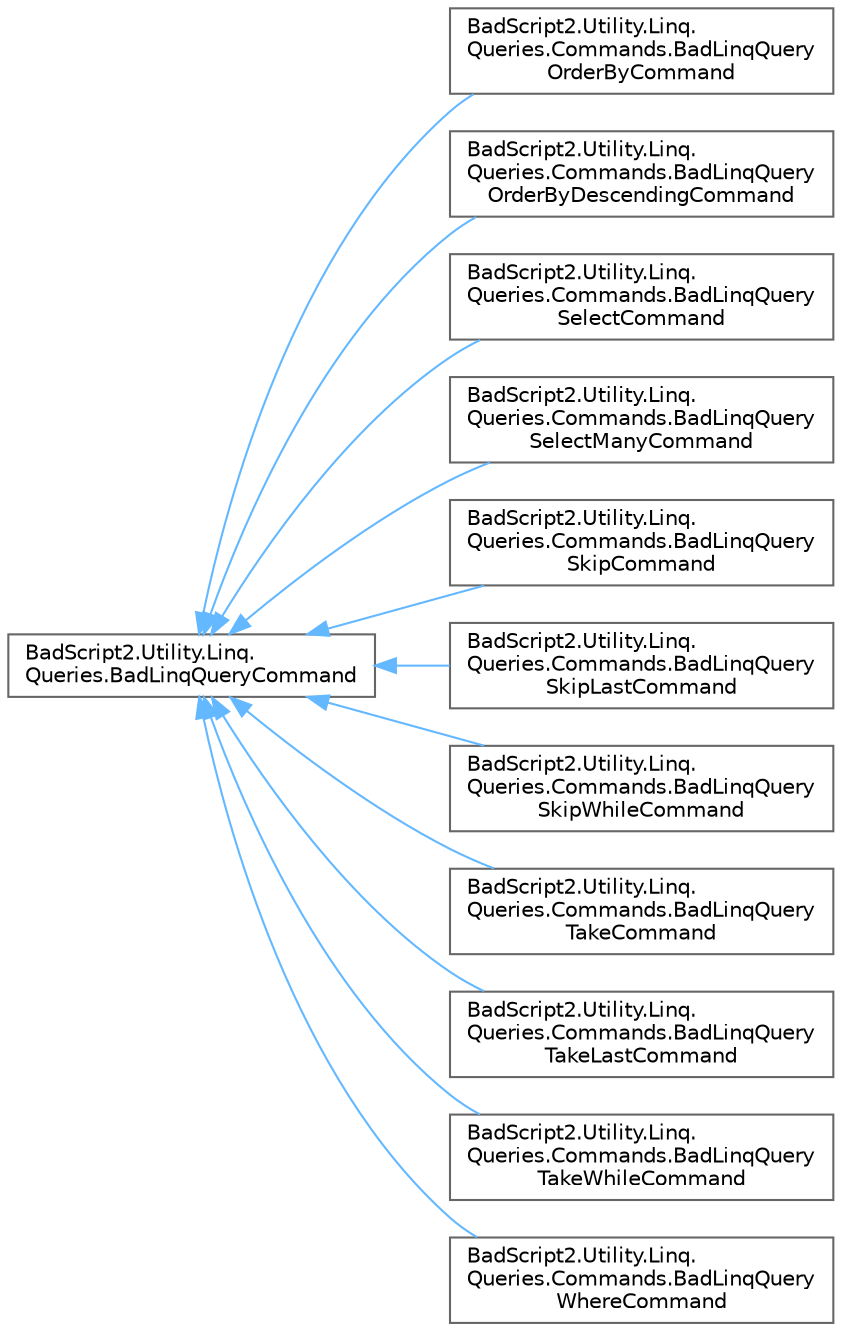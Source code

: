 digraph "Graphical Class Hierarchy"
{
 // LATEX_PDF_SIZE
  bgcolor="transparent";
  edge [fontname=Helvetica,fontsize=10,labelfontname=Helvetica,labelfontsize=10];
  node [fontname=Helvetica,fontsize=10,shape=box,height=0.2,width=0.4];
  rankdir="LR";
  Node0 [id="Node000000",label="BadScript2.Utility.Linq.\lQueries.BadLinqQueryCommand",height=0.2,width=0.4,color="grey40", fillcolor="white", style="filled",URL="$class_bad_script2_1_1_utility_1_1_linq_1_1_queries_1_1_bad_linq_query_command.html",tooltip=" "];
  Node0 -> Node1 [id="edge311_Node000000_Node000001",dir="back",color="steelblue1",style="solid",tooltip=" "];
  Node1 [id="Node000001",label="BadScript2.Utility.Linq.\lQueries.Commands.BadLinqQuery\lOrderByCommand",height=0.2,width=0.4,color="grey40", fillcolor="white", style="filled",URL="$class_bad_script2_1_1_utility_1_1_linq_1_1_queries_1_1_commands_1_1_bad_linq_query_order_by_command.html",tooltip=" "];
  Node0 -> Node2 [id="edge312_Node000000_Node000002",dir="back",color="steelblue1",style="solid",tooltip=" "];
  Node2 [id="Node000002",label="BadScript2.Utility.Linq.\lQueries.Commands.BadLinqQuery\lOrderByDescendingCommand",height=0.2,width=0.4,color="grey40", fillcolor="white", style="filled",URL="$class_bad_script2_1_1_utility_1_1_linq_1_1_queries_1_1_commands_1_1_bad_linq_query_order_by_descending_command.html",tooltip=" "];
  Node0 -> Node3 [id="edge313_Node000000_Node000003",dir="back",color="steelblue1",style="solid",tooltip=" "];
  Node3 [id="Node000003",label="BadScript2.Utility.Linq.\lQueries.Commands.BadLinqQuery\lSelectCommand",height=0.2,width=0.4,color="grey40", fillcolor="white", style="filled",URL="$class_bad_script2_1_1_utility_1_1_linq_1_1_queries_1_1_commands_1_1_bad_linq_query_select_command.html",tooltip=" "];
  Node0 -> Node4 [id="edge314_Node000000_Node000004",dir="back",color="steelblue1",style="solid",tooltip=" "];
  Node4 [id="Node000004",label="BadScript2.Utility.Linq.\lQueries.Commands.BadLinqQuery\lSelectManyCommand",height=0.2,width=0.4,color="grey40", fillcolor="white", style="filled",URL="$class_bad_script2_1_1_utility_1_1_linq_1_1_queries_1_1_commands_1_1_bad_linq_query_select_many_command.html",tooltip=" "];
  Node0 -> Node5 [id="edge315_Node000000_Node000005",dir="back",color="steelblue1",style="solid",tooltip=" "];
  Node5 [id="Node000005",label="BadScript2.Utility.Linq.\lQueries.Commands.BadLinqQuery\lSkipCommand",height=0.2,width=0.4,color="grey40", fillcolor="white", style="filled",URL="$class_bad_script2_1_1_utility_1_1_linq_1_1_queries_1_1_commands_1_1_bad_linq_query_skip_command.html",tooltip=" "];
  Node0 -> Node6 [id="edge316_Node000000_Node000006",dir="back",color="steelblue1",style="solid",tooltip=" "];
  Node6 [id="Node000006",label="BadScript2.Utility.Linq.\lQueries.Commands.BadLinqQuery\lSkipLastCommand",height=0.2,width=0.4,color="grey40", fillcolor="white", style="filled",URL="$class_bad_script2_1_1_utility_1_1_linq_1_1_queries_1_1_commands_1_1_bad_linq_query_skip_last_command.html",tooltip=" "];
  Node0 -> Node7 [id="edge317_Node000000_Node000007",dir="back",color="steelblue1",style="solid",tooltip=" "];
  Node7 [id="Node000007",label="BadScript2.Utility.Linq.\lQueries.Commands.BadLinqQuery\lSkipWhileCommand",height=0.2,width=0.4,color="grey40", fillcolor="white", style="filled",URL="$class_bad_script2_1_1_utility_1_1_linq_1_1_queries_1_1_commands_1_1_bad_linq_query_skip_while_command.html",tooltip=" "];
  Node0 -> Node8 [id="edge318_Node000000_Node000008",dir="back",color="steelblue1",style="solid",tooltip=" "];
  Node8 [id="Node000008",label="BadScript2.Utility.Linq.\lQueries.Commands.BadLinqQuery\lTakeCommand",height=0.2,width=0.4,color="grey40", fillcolor="white", style="filled",URL="$class_bad_script2_1_1_utility_1_1_linq_1_1_queries_1_1_commands_1_1_bad_linq_query_take_command.html",tooltip=" "];
  Node0 -> Node9 [id="edge319_Node000000_Node000009",dir="back",color="steelblue1",style="solid",tooltip=" "];
  Node9 [id="Node000009",label="BadScript2.Utility.Linq.\lQueries.Commands.BadLinqQuery\lTakeLastCommand",height=0.2,width=0.4,color="grey40", fillcolor="white", style="filled",URL="$class_bad_script2_1_1_utility_1_1_linq_1_1_queries_1_1_commands_1_1_bad_linq_query_take_last_command.html",tooltip=" "];
  Node0 -> Node10 [id="edge320_Node000000_Node000010",dir="back",color="steelblue1",style="solid",tooltip=" "];
  Node10 [id="Node000010",label="BadScript2.Utility.Linq.\lQueries.Commands.BadLinqQuery\lTakeWhileCommand",height=0.2,width=0.4,color="grey40", fillcolor="white", style="filled",URL="$class_bad_script2_1_1_utility_1_1_linq_1_1_queries_1_1_commands_1_1_bad_linq_query_take_while_command.html",tooltip=" "];
  Node0 -> Node11 [id="edge321_Node000000_Node000011",dir="back",color="steelblue1",style="solid",tooltip=" "];
  Node11 [id="Node000011",label="BadScript2.Utility.Linq.\lQueries.Commands.BadLinqQuery\lWhereCommand",height=0.2,width=0.4,color="grey40", fillcolor="white", style="filled",URL="$class_bad_script2_1_1_utility_1_1_linq_1_1_queries_1_1_commands_1_1_bad_linq_query_where_command.html",tooltip=" "];
}
